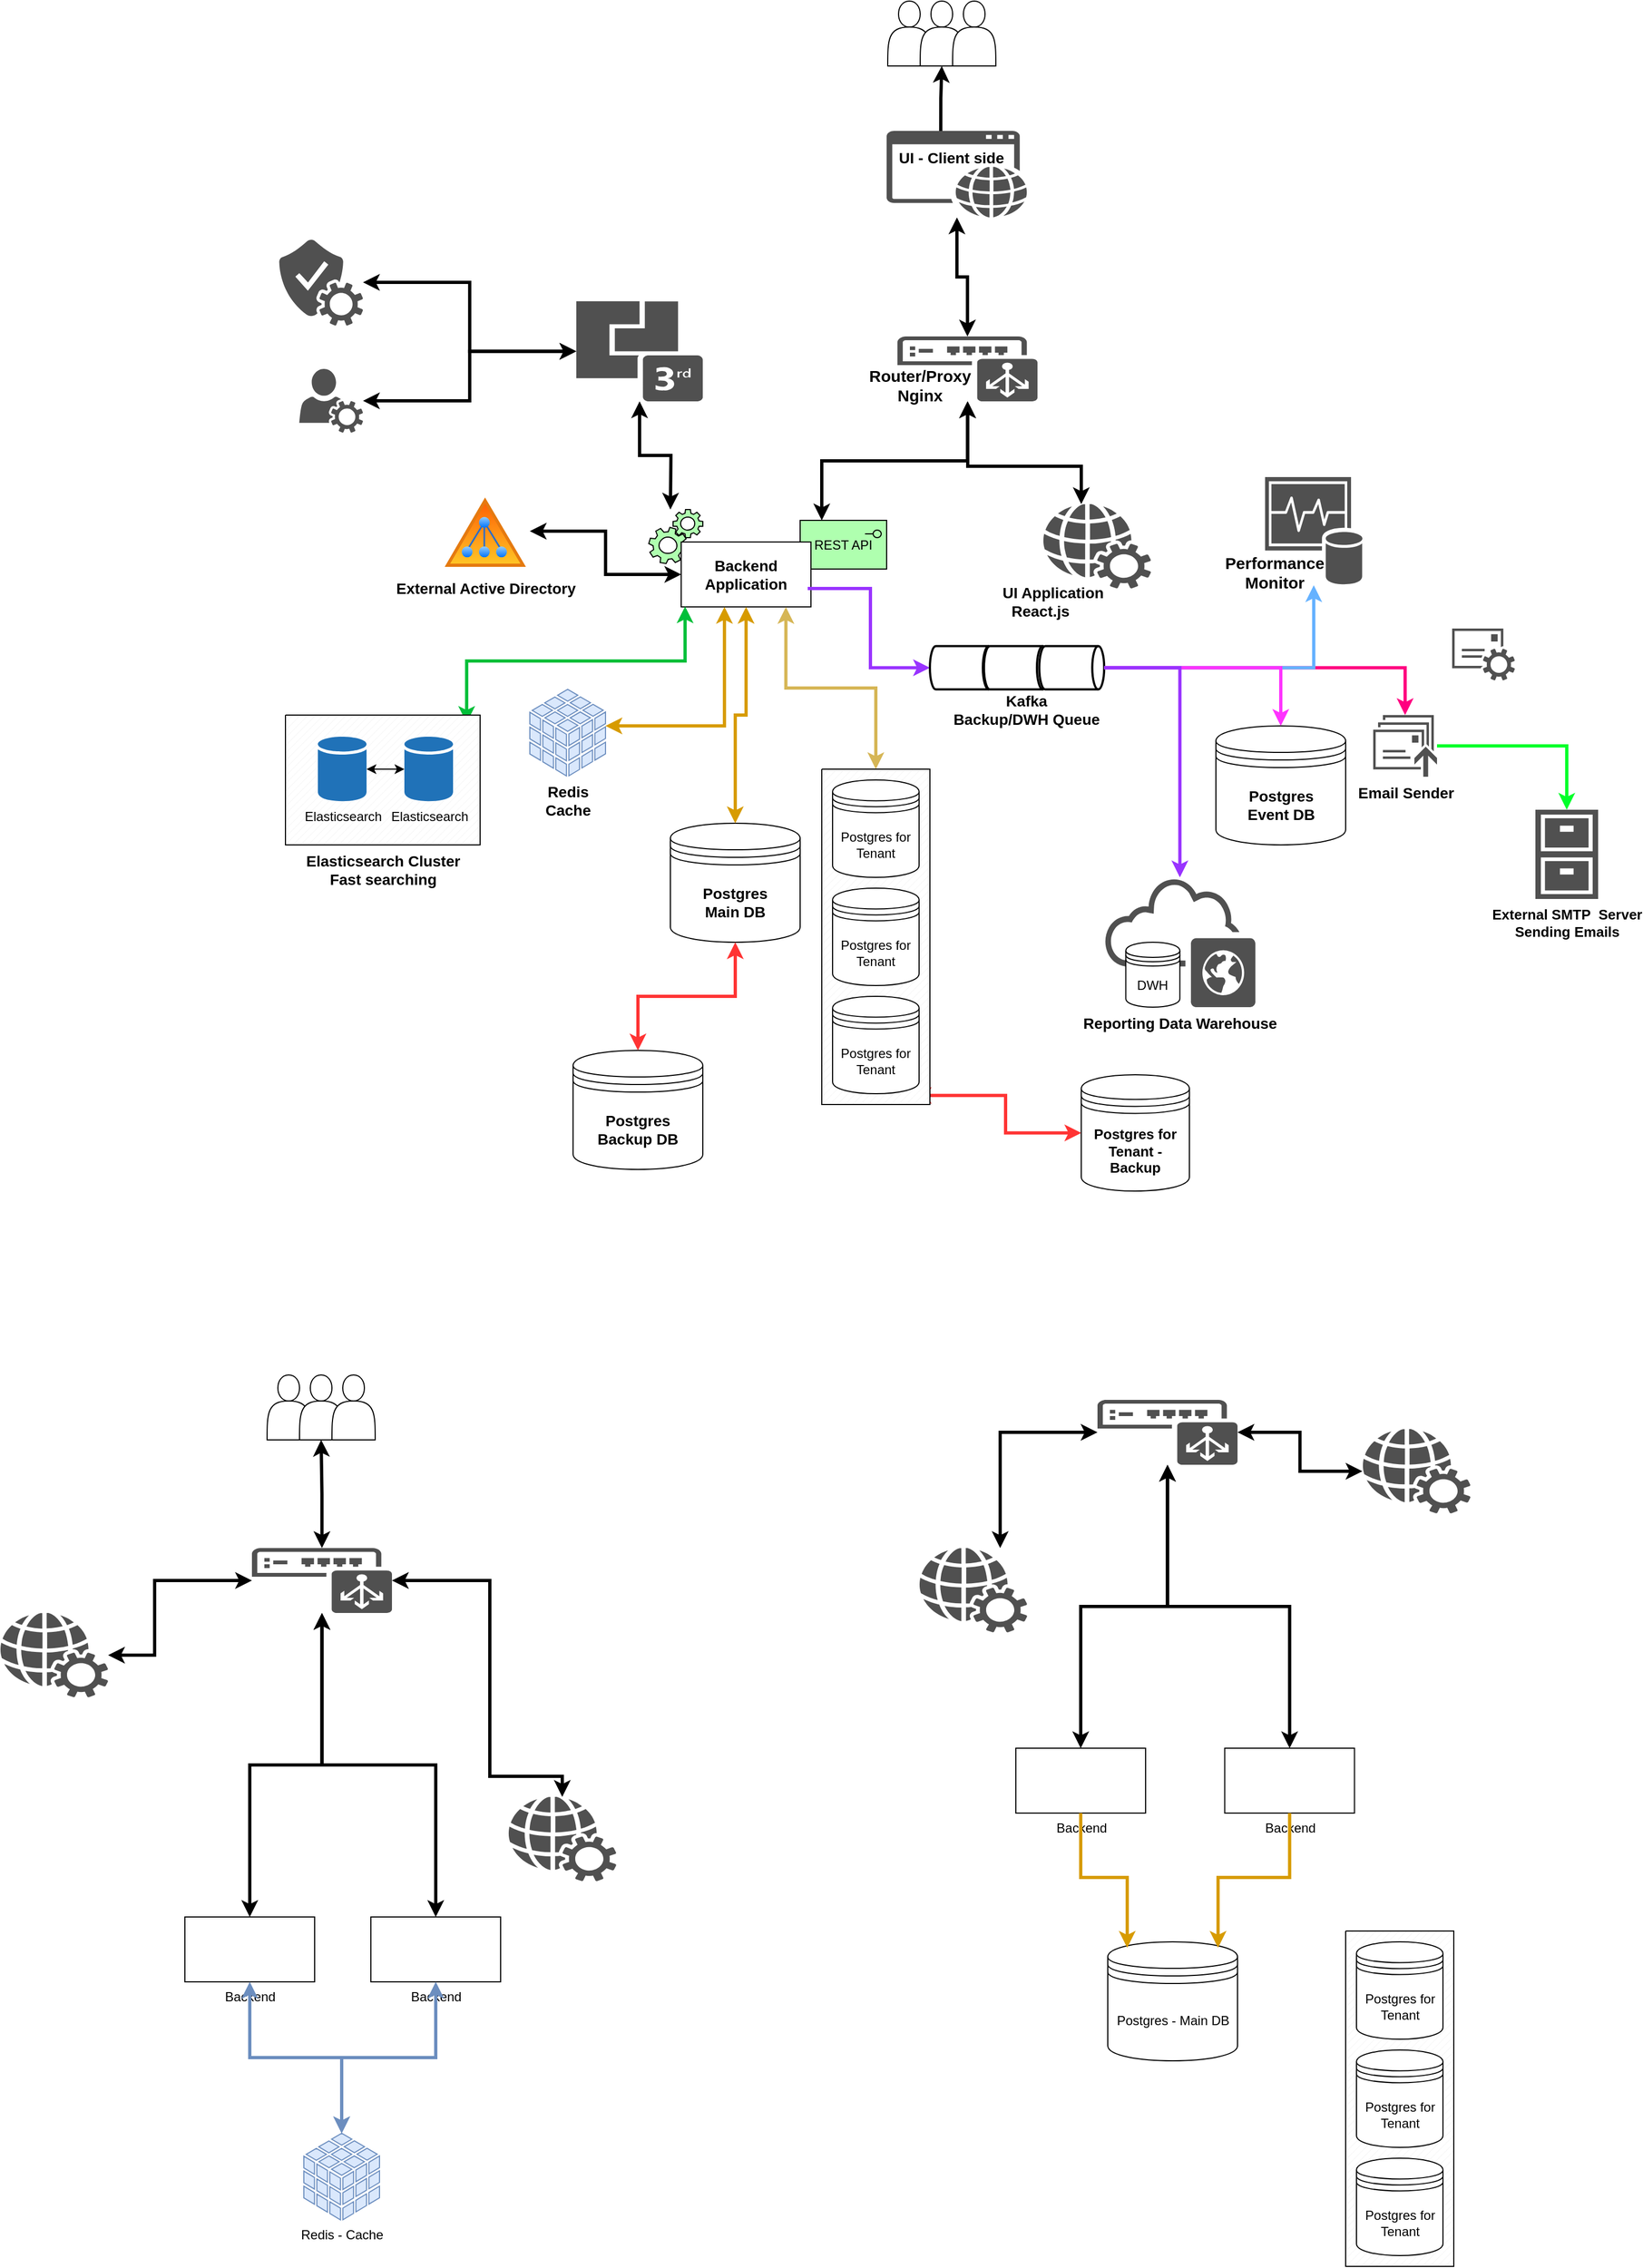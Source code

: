<mxfile version="24.5.3" type="device">
  <diagram name="Strona-1" id="3bvHdLnA-AolLM9jQLCD">
    <mxGraphModel dx="1544" dy="1018" grid="1" gridSize="10" guides="1" tooltips="1" connect="1" arrows="1" fold="1" page="1" pageScale="1" pageWidth="827" pageHeight="1169" math="0" shadow="0">
      <root>
        <mxCell id="0" />
        <mxCell id="1" parent="0" />
        <mxCell id="0Ng1BEffiapZAEesSl6k-65" value="" style="endArrow=classic;html=1;rounded=0;startArrow=none;startFill=0;strokeWidth=3;edgeStyle=orthogonalEdgeStyle;exitX=1;exitY=0.5;exitDx=0;exitDy=0;exitPerimeter=0;strokeColor=#FF0080;" parent="1" source="JyjT3GQ6Z6g87X9LUbJk-7" target="pkbb4rnKlZKhgBtDQ1Uk-12" edge="1">
          <mxGeometry width="50" height="50" relative="1" as="geometry">
            <mxPoint x="1091" y="686" as="sourcePoint" />
            <mxPoint x="1278" y="610" as="targetPoint" />
          </mxGeometry>
        </mxCell>
        <mxCell id="WBgBh2wqs5Z0k-Fb8YF9-1" value="&lt;font style=&quot;font-size: 14px;&quot;&gt;&lt;b&gt;Postgres&lt;/b&gt;&lt;/font&gt;&lt;div&gt;&lt;font style=&quot;font-size: 14px;&quot;&gt;&lt;b&gt;Main DB&lt;/b&gt;&lt;/font&gt;&lt;/div&gt;" style="shape=datastore;whiteSpace=wrap;html=1;" parent="1" vertex="1">
          <mxGeometry x="680" y="820" width="120" height="110" as="geometry" />
        </mxCell>
        <mxCell id="WBgBh2wqs5Z0k-Fb8YF9-14" value="&lt;font style=&quot;font-size: 14px;&quot;&gt;&lt;b&gt;Postgres&lt;/b&gt;&lt;/font&gt;&lt;div style=&quot;font-size: 14px;&quot;&gt;&lt;font style=&quot;font-size: 14px;&quot;&gt;&lt;b&gt;Backup DB&lt;/b&gt;&lt;/font&gt;&lt;/div&gt;" style="shape=datastore;whiteSpace=wrap;html=1;" parent="1" vertex="1">
          <mxGeometry x="590" y="1030" width="120" height="110" as="geometry" />
        </mxCell>
        <mxCell id="WBgBh2wqs5Z0k-Fb8YF9-17" value="" style="group" parent="1" vertex="1" connectable="0">
          <mxGeometry x="660" y="530" width="220" height="90" as="geometry" />
        </mxCell>
        <mxCell id="WBgBh2wqs5Z0k-Fb8YF9-9" value="REST API" style="html=1;outlineConnect=0;whiteSpace=wrap;fillColor=#AFFFAF;shape=mxgraph.archimate3.application;appType=interface;archiType=square;" parent="WBgBh2wqs5Z0k-Fb8YF9-17" vertex="1">
          <mxGeometry x="140" y="10" width="80" height="45" as="geometry" />
        </mxCell>
        <mxCell id="WBgBh2wqs5Z0k-Fb8YF9-12" value="" style="html=1;outlineConnect=0;whiteSpace=wrap;fillColor=#AFFFAF;shape=mxgraph.archimate3.equipment;" parent="WBgBh2wqs5Z0k-Fb8YF9-17" vertex="1">
          <mxGeometry width="50" height="50" as="geometry" />
        </mxCell>
        <mxCell id="0Ng1BEffiapZAEesSl6k-61" value="" style="group" parent="WBgBh2wqs5Z0k-Fb8YF9-17" vertex="1" connectable="0">
          <mxGeometry x="30" y="30" width="120" height="60" as="geometry" />
        </mxCell>
        <mxCell id="WBgBh2wqs5Z0k-Fb8YF9-7" value="&lt;div&gt;&lt;br&gt;&lt;/div&gt;" style="verticalLabelPosition=bottom;verticalAlign=top;html=1;shape=mxgraph.basic.rect;fillColor2=none;strokeWidth=1;size=20;indent=5;" parent="0Ng1BEffiapZAEesSl6k-61" vertex="1">
          <mxGeometry width="120" height="60" as="geometry" />
        </mxCell>
        <mxCell id="0Ng1BEffiapZAEesSl6k-60" value="&lt;font size=&quot;1&quot; style=&quot;&quot;&gt;&lt;b style=&quot;font-size: 14px;&quot;&gt;Backend Application&lt;/b&gt;&lt;/font&gt;" style="text;html=1;align=center;verticalAlign=middle;whiteSpace=wrap;rounded=0;" parent="0Ng1BEffiapZAEesSl6k-61" vertex="1">
          <mxGeometry x="30" y="15" width="60" height="30" as="geometry" />
        </mxCell>
        <mxCell id="WBgBh2wqs5Z0k-Fb8YF9-19" value="" style="sketch=0;shadow=0;dashed=0;html=1;strokeColor=none;fillColor=#505050;labelPosition=center;verticalLabelPosition=bottom;verticalAlign=top;outlineConnect=0;align=center;shape=mxgraph.office.databases.monitoring_store;" parent="1" vertex="1">
          <mxGeometry x="1230" y="500" width="90" height="100" as="geometry" />
        </mxCell>
        <mxCell id="WBgBh2wqs5Z0k-Fb8YF9-28" value="" style="endArrow=classic;html=1;rounded=0;startArrow=classic;startFill=1;exitX=0.5;exitY=0;exitDx=0;exitDy=0;strokeWidth=3;edgeStyle=orthogonalEdgeStyle;strokeColor=#FF3333;" parent="1" source="WBgBh2wqs5Z0k-Fb8YF9-14" target="WBgBh2wqs5Z0k-Fb8YF9-1" edge="1">
          <mxGeometry width="50" height="50" relative="1" as="geometry">
            <mxPoint x="781" y="952.5" as="sourcePoint" />
            <mxPoint x="831" y="902.5" as="targetPoint" />
          </mxGeometry>
        </mxCell>
        <mxCell id="WBgBh2wqs5Z0k-Fb8YF9-29" value="" style="endArrow=classic;html=1;rounded=0;startArrow=classic;startFill=1;exitX=0.807;exitY=1.003;exitDx=0;exitDy=0;strokeWidth=3;exitPerimeter=0;edgeStyle=orthogonalEdgeStyle;fillColor=#fff2cc;strokeColor=#d6b656;" parent="1" source="WBgBh2wqs5Z0k-Fb8YF9-7" target="WBgBh2wqs5Z0k-Fb8YF9-63" edge="1">
          <mxGeometry width="50" height="50" relative="1" as="geometry">
            <mxPoint x="615" y="898" as="sourcePoint" />
            <mxPoint x="805" y="710" as="targetPoint" />
          </mxGeometry>
        </mxCell>
        <mxCell id="WBgBh2wqs5Z0k-Fb8YF9-45" value="" style="endArrow=classic;html=1;rounded=0;startArrow=classic;startFill=1;exitX=0.25;exitY=0;exitDx=0;exitDy=0;strokeWidth=3;exitPerimeter=0;edgeStyle=orthogonalEdgeStyle;" parent="1" source="WBgBh2wqs5Z0k-Fb8YF9-9" target="bXBCXti2LIqRMsf6TEXA-1" edge="1">
          <mxGeometry width="50" height="50" relative="1" as="geometry">
            <mxPoint x="468" y="520" as="sourcePoint" />
            <mxPoint x="511" y="440" as="targetPoint" />
          </mxGeometry>
        </mxCell>
        <mxCell id="WBgBh2wqs5Z0k-Fb8YF9-55" value="&lt;font style=&quot;font-size: 14px;&quot;&gt;&lt;b&gt;External Active Directory&lt;/b&gt;&lt;/font&gt;" style="image;aspect=fixed;perimeter=ellipsePerimeter;html=1;align=center;shadow=0;dashed=0;spacingTop=3;image=img/lib/active_directory/active_directory.svg;" parent="1" vertex="1">
          <mxGeometry x="467.65" y="515" width="82.35" height="70" as="geometry" />
        </mxCell>
        <mxCell id="pkbb4rnKlZKhgBtDQ1Uk-10" value="" style="endArrow=classic;html=1;rounded=0;startArrow=classic;startFill=1;strokeWidth=3;fillColor=#dae8fc;strokeColor=#00BF39;exitX=0.03;exitY=0.993;exitDx=0;exitDy=0;exitPerimeter=0;entryX=0.931;entryY=0.06;entryDx=0;entryDy=0;entryPerimeter=0;edgeStyle=orthogonalEdgeStyle;" parent="1" source="WBgBh2wqs5Z0k-Fb8YF9-7" target="pkbb4rnKlZKhgBtDQ1Uk-6" edge="1">
          <mxGeometry width="50" height="50" relative="1" as="geometry">
            <mxPoint x="346" y="625" as="sourcePoint" />
            <mxPoint x="318" y="670" as="targetPoint" />
          </mxGeometry>
        </mxCell>
        <mxCell id="pkbb4rnKlZKhgBtDQ1Uk-11" value="&lt;font style=&quot;font-size: 13px;&quot;&gt;&lt;b&gt;External SMTP&amp;nbsp; Server&lt;/b&gt;&lt;/font&gt;&lt;div style=&quot;font-size: 13px;&quot;&gt;&lt;font style=&quot;font-size: 13px;&quot;&gt;&lt;b&gt;Sending Emails&lt;/b&gt;&lt;/font&gt;&lt;/div&gt;" style="sketch=0;pointerEvents=1;shadow=0;dashed=0;html=1;strokeColor=none;fillColor=#505050;labelPosition=center;verticalLabelPosition=bottom;verticalAlign=top;outlineConnect=0;align=center;shape=mxgraph.office.concepts.archive;" parent="1" vertex="1">
          <mxGeometry x="1480" y="807.5" width="58" height="82.5" as="geometry" />
        </mxCell>
        <mxCell id="pkbb4rnKlZKhgBtDQ1Uk-12" value="&lt;b&gt;&lt;font style=&quot;font-size: 14px;&quot;&gt;Email Sender&lt;/font&gt;&lt;/b&gt;" style="sketch=0;pointerEvents=1;shadow=0;dashed=0;html=1;strokeColor=none;fillColor=#505050;labelPosition=center;verticalLabelPosition=bottom;verticalAlign=top;outlineConnect=0;align=center;shape=mxgraph.office.communications.messages_queued;" parent="1" vertex="1">
          <mxGeometry x="1330" y="720" width="59" height="57" as="geometry" />
        </mxCell>
        <mxCell id="pkbb4rnKlZKhgBtDQ1Uk-14" value="" style="endArrow=classic;html=1;rounded=0;startArrow=none;startFill=0;strokeWidth=3;strokeColor=#00FF2A;edgeStyle=orthogonalEdgeStyle;" parent="1" source="pkbb4rnKlZKhgBtDQ1Uk-12" target="pkbb4rnKlZKhgBtDQ1Uk-11" edge="1">
          <mxGeometry width="50" height="50" relative="1" as="geometry">
            <mxPoint x="401.32" y="625.75" as="sourcePoint" />
            <mxPoint x="458.32" y="853.75" as="targetPoint" />
          </mxGeometry>
        </mxCell>
        <mxCell id="JyjT3GQ6Z6g87X9LUbJk-1" value="" style="endArrow=classic;html=1;rounded=0;startArrow=classic;startFill=1;exitX=0.86;exitY=0.973;exitDx=0;exitDy=0;strokeWidth=3;exitPerimeter=0;edgeStyle=orthogonalEdgeStyle;strokeColor=#FF3333;" parent="1" source="WBgBh2wqs5Z0k-Fb8YF9-63" target="JyjT3GQ6Z6g87X9LUbJk-2" edge="1">
          <mxGeometry width="50" height="50" relative="1" as="geometry">
            <mxPoint x="915.0" y="620.0" as="sourcePoint" />
            <mxPoint x="925" y="540" as="targetPoint" />
          </mxGeometry>
        </mxCell>
        <mxCell id="JyjT3GQ6Z6g87X9LUbJk-2" value="&lt;b&gt;&lt;font style=&quot;font-size: 13px;&quot;&gt;Postgres for Tenant - Backup&lt;/font&gt;&lt;/b&gt;" style="shape=datastore;whiteSpace=wrap;html=1;" parent="1" vertex="1">
          <mxGeometry x="1060" y="1052.5" width="100" height="107.5" as="geometry" />
        </mxCell>
        <mxCell id="JyjT3GQ6Z6g87X9LUbJk-11" value="" style="endArrow=classic;html=1;rounded=0;startArrow=classic;startFill=1;strokeWidth=3;strokeColor=#d79b00;fillColor=#ffe6cc;edgeStyle=orthogonalEdgeStyle;" parent="1" source="WBgBh2wqs5Z0k-Fb8YF9-7" target="WBgBh2wqs5Z0k-Fb8YF9-1" edge="1">
          <mxGeometry width="50" height="50" relative="1" as="geometry">
            <mxPoint x="317" y="605" as="sourcePoint" />
            <mxPoint x="427" y="825" as="targetPoint" />
          </mxGeometry>
        </mxCell>
        <mxCell id="bXBCXti2LIqRMsf6TEXA-1" value="" style="sketch=0;pointerEvents=1;shadow=0;dashed=0;html=1;strokeColor=none;fillColor=#505050;labelPosition=center;verticalLabelPosition=bottom;verticalAlign=top;outlineConnect=0;align=center;shape=mxgraph.office.devices.load_balancer;" parent="1" vertex="1">
          <mxGeometry x="890" y="370" width="129.5" height="60" as="geometry" />
        </mxCell>
        <mxCell id="bXBCXti2LIqRMsf6TEXA-2" value="" style="group" parent="1" vertex="1" connectable="0">
          <mxGeometry x="881" y="60" width="100" height="60" as="geometry" />
        </mxCell>
        <mxCell id="bXBCXti2LIqRMsf6TEXA-3" value="" style="shape=actor;whiteSpace=wrap;html=1;" parent="bXBCXti2LIqRMsf6TEXA-2" vertex="1">
          <mxGeometry width="40" height="60" as="geometry" />
        </mxCell>
        <mxCell id="bXBCXti2LIqRMsf6TEXA-4" value="" style="shape=actor;whiteSpace=wrap;html=1;" parent="bXBCXti2LIqRMsf6TEXA-2" vertex="1">
          <mxGeometry x="30" width="40" height="60" as="geometry" />
        </mxCell>
        <mxCell id="bXBCXti2LIqRMsf6TEXA-5" value="" style="shape=actor;whiteSpace=wrap;html=1;" parent="bXBCXti2LIqRMsf6TEXA-2" vertex="1">
          <mxGeometry x="60" width="40" height="60" as="geometry" />
        </mxCell>
        <mxCell id="bXBCXti2LIqRMsf6TEXA-8" value="" style="endArrow=classic;html=1;rounded=0;startArrow=classic;startFill=1;strokeWidth=3;edgeStyle=orthogonalEdgeStyle;" parent="1" source="bXBCXti2LIqRMsf6TEXA-1" target="0Ng1BEffiapZAEesSl6k-25" edge="1">
          <mxGeometry width="50" height="50" relative="1" as="geometry">
            <mxPoint x="810" y="170" as="sourcePoint" />
            <mxPoint x="810" y="90" as="targetPoint" />
          </mxGeometry>
        </mxCell>
        <mxCell id="bXBCXti2LIqRMsf6TEXA-10" value="" style="endArrow=classic;html=1;rounded=0;startArrow=classic;startFill=1;strokeWidth=3;edgeStyle=orthogonalEdgeStyle;" parent="1" target="bXBCXti2LIqRMsf6TEXA-1" edge="1">
          <mxGeometry width="50" height="50" relative="1" as="geometry">
            <mxPoint x="1060" y="525" as="sourcePoint" />
            <mxPoint x="623" y="260" as="targetPoint" />
            <Array as="points">
              <mxPoint x="1060" y="490" />
              <mxPoint x="955" y="490" />
            </Array>
          </mxGeometry>
        </mxCell>
        <mxCell id="0Ng1BEffiapZAEesSl6k-2" value="" style="endArrow=classic;html=1;rounded=0;startArrow=classic;startFill=1;strokeWidth=3;edgeStyle=orthogonalEdgeStyle;" parent="1" source="WBgBh2wqs5Z0k-Fb8YF9-7" target="WBgBh2wqs5Z0k-Fb8YF9-55" edge="1">
          <mxGeometry width="50" height="50" relative="1" as="geometry">
            <mxPoint x="197" y="605" as="sourcePoint" />
            <mxPoint x="915" y="753" as="targetPoint" />
          </mxGeometry>
        </mxCell>
        <mxCell id="0Ng1BEffiapZAEesSl6k-3" value="" style="endArrow=classic;html=1;rounded=0;startArrow=none;startFill=0;strokeWidth=3;edgeStyle=orthogonalEdgeStyle;entryX=0;entryY=0.5;entryDx=0;entryDy=0;entryPerimeter=0;exitX=0.975;exitY=0.717;exitDx=0;exitDy=0;exitPerimeter=0;strokeColor=#9933FF;" parent="1" source="WBgBh2wqs5Z0k-Fb8YF9-7" target="JyjT3GQ6Z6g87X9LUbJk-5" edge="1">
          <mxGeometry width="50" height="50" relative="1" as="geometry">
            <mxPoint x="825" y="600" as="sourcePoint" />
            <mxPoint x="1090" y="535" as="targetPoint" />
          </mxGeometry>
        </mxCell>
        <mxCell id="0Ng1BEffiapZAEesSl6k-5" value="Backend" style="verticalLabelPosition=bottom;verticalAlign=top;html=1;shape=mxgraph.basic.rect;fillColor2=none;strokeWidth=1;size=20;indent=5;" parent="1" vertex="1">
          <mxGeometry x="231" y="1831" width="120" height="60" as="geometry" />
        </mxCell>
        <mxCell id="0Ng1BEffiapZAEesSl6k-6" value="Redis - Cache" style="sketch=0;shadow=0;dashed=0;html=1;strokeColor=#6c8ebf;fillColor=#dae8fc;labelPosition=center;verticalLabelPosition=bottom;verticalAlign=top;outlineConnect=0;align=center;shape=mxgraph.office.databases.database_cube;" parent="1" vertex="1">
          <mxGeometry x="341" y="2031" width="70" height="80" as="geometry" />
        </mxCell>
        <mxCell id="0Ng1BEffiapZAEesSl6k-7" value="" style="endArrow=classic;html=1;rounded=0;startArrow=classic;startFill=1;strokeWidth=3;fillColor=#dae8fc;strokeColor=#6c8ebf;edgeStyle=orthogonalEdgeStyle;" parent="1" source="0Ng1BEffiapZAEesSl6k-6" target="0Ng1BEffiapZAEesSl6k-5" edge="1">
          <mxGeometry width="50" height="50" relative="1" as="geometry">
            <mxPoint x="495" y="1846" as="sourcePoint" />
            <mxPoint x="490" y="1711" as="targetPoint" />
          </mxGeometry>
        </mxCell>
        <mxCell id="0Ng1BEffiapZAEesSl6k-8" value="Backend" style="verticalLabelPosition=bottom;verticalAlign=top;html=1;shape=mxgraph.basic.rect;fillColor2=none;strokeWidth=1;size=20;indent=5;strokeColor=default;align=center;fontFamily=Helvetica;fontSize=12;fontColor=default;fillColor=default;" parent="1" vertex="1">
          <mxGeometry x="403" y="1831" width="120" height="60" as="geometry" />
        </mxCell>
        <mxCell id="0Ng1BEffiapZAEesSl6k-9" value="" style="endArrow=classic;html=1;rounded=0;startArrow=classic;startFill=1;strokeWidth=3;fillColor=#dae8fc;strokeColor=#6c8ebf;edgeStyle=orthogonalEdgeStyle;" parent="1" source="0Ng1BEffiapZAEesSl6k-6" target="0Ng1BEffiapZAEesSl6k-8" edge="1">
          <mxGeometry width="50" height="50" relative="1" as="geometry">
            <mxPoint x="266" y="2031" as="sourcePoint" />
            <mxPoint x="301" y="1901" as="targetPoint" />
          </mxGeometry>
        </mxCell>
        <mxCell id="0Ng1BEffiapZAEesSl6k-12" value="Backend" style="verticalLabelPosition=bottom;verticalAlign=top;html=1;shape=mxgraph.basic.rect;fillColor2=none;strokeWidth=1;size=20;indent=5;" parent="1" vertex="1">
          <mxGeometry x="999.5" y="1675" width="120" height="60" as="geometry" />
        </mxCell>
        <mxCell id="0Ng1BEffiapZAEesSl6k-13" value="Backend" style="verticalLabelPosition=bottom;verticalAlign=top;html=1;shape=mxgraph.basic.rect;fillColor2=none;strokeWidth=1;size=20;indent=5;" parent="1" vertex="1">
          <mxGeometry x="1192.68" y="1675" width="120" height="60" as="geometry" />
        </mxCell>
        <mxCell id="0Ng1BEffiapZAEesSl6k-14" value="Postgres - Main DB" style="shape=datastore;whiteSpace=wrap;html=1;" parent="1" vertex="1">
          <mxGeometry x="1084.5" y="1854" width="120" height="110" as="geometry" />
        </mxCell>
        <mxCell id="0Ng1BEffiapZAEesSl6k-15" value="" style="endArrow=classic;html=1;rounded=0;startArrow=none;startFill=0;strokeWidth=3;strokeColor=#d79b00;fillColor=#ffe6cc;edgeStyle=orthogonalEdgeStyle;entryX=0.15;entryY=0.05;entryDx=0;entryDy=0;entryPerimeter=0;" parent="1" source="0Ng1BEffiapZAEesSl6k-12" target="0Ng1BEffiapZAEesSl6k-14" edge="1">
          <mxGeometry width="50" height="50" relative="1" as="geometry">
            <mxPoint x="1404.5" y="1640" as="sourcePoint" />
            <mxPoint x="1559.5" y="1955" as="targetPoint" />
          </mxGeometry>
        </mxCell>
        <mxCell id="0Ng1BEffiapZAEesSl6k-16" value="" style="endArrow=classic;html=1;rounded=0;startArrow=none;startFill=0;strokeWidth=3;strokeColor=#d79b00;fillColor=#ffe6cc;edgeStyle=orthogonalEdgeStyle;entryX=0.85;entryY=0.05;entryDx=0;entryDy=0;entryPerimeter=0;" parent="1" source="0Ng1BEffiapZAEesSl6k-13" target="0Ng1BEffiapZAEesSl6k-14" edge="1">
          <mxGeometry width="50" height="50" relative="1" as="geometry">
            <mxPoint x="1256" y="1794" as="sourcePoint" />
            <mxPoint x="1299" y="1919" as="targetPoint" />
          </mxGeometry>
        </mxCell>
        <mxCell id="0Ng1BEffiapZAEesSl6k-28" value="" style="sketch=0;pointerEvents=1;shadow=0;dashed=0;html=1;strokeColor=none;fillColor=#505050;labelPosition=center;verticalLabelPosition=bottom;verticalAlign=top;outlineConnect=0;align=center;shape=mxgraph.office.devices.load_balancer;" parent="1" vertex="1">
          <mxGeometry x="293" y="1490" width="129.5" height="60" as="geometry" />
        </mxCell>
        <mxCell id="0Ng1BEffiapZAEesSl6k-29" value="" style="endArrow=classic;html=1;rounded=0;startArrow=classic;startFill=1;strokeWidth=3;edgeStyle=orthogonalEdgeStyle;" parent="1" source="-WkJJnw7zpJsn3KH2CYQ-7" target="0Ng1BEffiapZAEesSl6k-28" edge="1">
          <mxGeometry width="50" height="50" relative="1" as="geometry">
            <mxPoint x="513" y="1650" as="sourcePoint" />
            <mxPoint x="497" y="1490" as="targetPoint" />
            <Array as="points">
              <mxPoint x="513" y="1701" />
              <mxPoint x="513" y="1520" />
            </Array>
          </mxGeometry>
        </mxCell>
        <mxCell id="0Ng1BEffiapZAEesSl6k-30" value="" style="endArrow=classic;html=1;rounded=0;startArrow=classic;startFill=1;strokeWidth=3;edgeStyle=orthogonalEdgeStyle;" parent="1" source="-WkJJnw7zpJsn3KH2CYQ-8" target="0Ng1BEffiapZAEesSl6k-28" edge="1">
          <mxGeometry width="50" height="50" relative="1" as="geometry">
            <mxPoint x="501" y="1700" as="sourcePoint" />
            <mxPoint x="368" y="1550" as="targetPoint" />
            <Array as="points">
              <mxPoint x="203" y="1589" />
              <mxPoint x="203" y="1520" />
            </Array>
          </mxGeometry>
        </mxCell>
        <mxCell id="0Ng1BEffiapZAEesSl6k-31" value="" style="endArrow=classic;html=1;rounded=0;startArrow=classic;startFill=1;strokeWidth=3;edgeStyle=orthogonalEdgeStyle;" parent="1" source="0Ng1BEffiapZAEesSl6k-5" target="0Ng1BEffiapZAEesSl6k-28" edge="1">
          <mxGeometry width="50" height="50" relative="1" as="geometry">
            <mxPoint x="213" y="1670" as="sourcePoint" />
            <mxPoint x="303" y="1530" as="targetPoint" />
            <Array as="points" />
          </mxGeometry>
        </mxCell>
        <mxCell id="0Ng1BEffiapZAEesSl6k-32" value="" style="endArrow=classic;html=1;rounded=0;startArrow=classic;startFill=1;strokeWidth=3;edgeStyle=orthogonalEdgeStyle;" parent="1" source="0Ng1BEffiapZAEesSl6k-8" target="0Ng1BEffiapZAEesSl6k-28" edge="1">
          <mxGeometry width="50" height="50" relative="1" as="geometry">
            <mxPoint x="303" y="1841" as="sourcePoint" />
            <mxPoint x="303" y="1560" as="targetPoint" />
            <Array as="points" />
          </mxGeometry>
        </mxCell>
        <mxCell id="0Ng1BEffiapZAEesSl6k-33" value="" style="group" parent="1" vertex="1" connectable="0">
          <mxGeometry x="307" y="1330" width="100" height="60" as="geometry" />
        </mxCell>
        <mxCell id="0Ng1BEffiapZAEesSl6k-34" value="" style="shape=actor;whiteSpace=wrap;html=1;" parent="0Ng1BEffiapZAEesSl6k-33" vertex="1">
          <mxGeometry width="40" height="60" as="geometry" />
        </mxCell>
        <mxCell id="0Ng1BEffiapZAEesSl6k-35" value="" style="shape=actor;whiteSpace=wrap;html=1;" parent="0Ng1BEffiapZAEesSl6k-33" vertex="1">
          <mxGeometry x="30" width="40" height="60" as="geometry" />
        </mxCell>
        <mxCell id="0Ng1BEffiapZAEesSl6k-36" value="" style="shape=actor;whiteSpace=wrap;html=1;" parent="0Ng1BEffiapZAEesSl6k-33" vertex="1">
          <mxGeometry x="60" width="40" height="60" as="geometry" />
        </mxCell>
        <mxCell id="0Ng1BEffiapZAEesSl6k-39" value="" style="sketch=0;pointerEvents=1;shadow=0;dashed=0;html=1;strokeColor=none;fillColor=#505050;labelPosition=center;verticalLabelPosition=bottom;verticalAlign=top;outlineConnect=0;align=center;shape=mxgraph.office.devices.load_balancer;" parent="1" vertex="1">
          <mxGeometry x="1075" y="1353" width="129.5" height="60" as="geometry" />
        </mxCell>
        <mxCell id="0Ng1BEffiapZAEesSl6k-40" value="" style="endArrow=classic;html=1;rounded=0;startArrow=classic;startFill=1;strokeWidth=3;edgeStyle=orthogonalEdgeStyle;" parent="1" source="-WkJJnw7zpJsn3KH2CYQ-5" target="0Ng1BEffiapZAEesSl6k-39" edge="1">
          <mxGeometry width="50" height="50" relative="1" as="geometry">
            <mxPoint x="1397" y="1463" as="sourcePoint" />
            <mxPoint x="1279" y="1353" as="targetPoint" />
            <Array as="points" />
          </mxGeometry>
        </mxCell>
        <mxCell id="0Ng1BEffiapZAEesSl6k-41" value="" style="endArrow=classic;html=1;rounded=0;startArrow=classic;startFill=1;strokeWidth=3;edgeStyle=orthogonalEdgeStyle;" parent="1" source="-WkJJnw7zpJsn3KH2CYQ-6" target="0Ng1BEffiapZAEesSl6k-39" edge="1">
          <mxGeometry width="50" height="50" relative="1" as="geometry">
            <mxPoint x="1283" y="1563" as="sourcePoint" />
            <mxPoint x="1150" y="1413" as="targetPoint" />
            <Array as="points">
              <mxPoint x="985" y="1439" />
              <mxPoint x="985" y="1383" />
            </Array>
          </mxGeometry>
        </mxCell>
        <mxCell id="0Ng1BEffiapZAEesSl6k-42" value="" style="endArrow=classic;html=1;rounded=0;startArrow=classic;startFill=1;strokeWidth=3;edgeStyle=orthogonalEdgeStyle;" parent="1" source="0Ng1BEffiapZAEesSl6k-13" target="0Ng1BEffiapZAEesSl6k-39" edge="1">
          <mxGeometry width="50" height="50" relative="1" as="geometry">
            <mxPoint x="534.5" y="1685" as="sourcePoint" />
            <mxPoint x="429.5" y="1404" as="targetPoint" />
            <Array as="points" />
          </mxGeometry>
        </mxCell>
        <mxCell id="0Ng1BEffiapZAEesSl6k-43" value="" style="endArrow=classic;html=1;rounded=0;startArrow=classic;startFill=1;strokeWidth=3;edgeStyle=orthogonalEdgeStyle;" parent="1" source="0Ng1BEffiapZAEesSl6k-12" target="0Ng1BEffiapZAEesSl6k-39" edge="1">
          <mxGeometry width="50" height="50" relative="1" as="geometry">
            <mxPoint x="362.5" y="1685" as="sourcePoint" />
            <mxPoint x="429.5" y="1404" as="targetPoint" />
            <Array as="points" />
          </mxGeometry>
        </mxCell>
        <mxCell id="0Ng1BEffiapZAEesSl6k-45" value="&lt;b&gt;&lt;font style=&quot;font-size: 14px;&quot;&gt;Postgres&lt;/font&gt;&lt;/b&gt;&lt;div&gt;&lt;b&gt;&lt;font style=&quot;font-size: 14px;&quot;&gt;Event DB&lt;/font&gt;&lt;/b&gt;&lt;/div&gt;" style="shape=datastore;whiteSpace=wrap;html=1;" parent="1" vertex="1">
          <mxGeometry x="1184.5" y="730" width="120" height="110" as="geometry" />
        </mxCell>
        <mxCell id="0Ng1BEffiapZAEesSl6k-47" value="" style="group" parent="1" vertex="1" connectable="0">
          <mxGeometry x="920" y="656.25" width="161.18" height="40" as="geometry" />
        </mxCell>
        <mxCell id="JyjT3GQ6Z6g87X9LUbJk-5" value="" style="strokeWidth=2;html=1;shape=mxgraph.flowchart.direct_data;whiteSpace=wrap;" parent="0Ng1BEffiapZAEesSl6k-47" vertex="1">
          <mxGeometry width="60" height="40" as="geometry" />
        </mxCell>
        <mxCell id="JyjT3GQ6Z6g87X9LUbJk-6" value="" style="strokeWidth=2;html=1;shape=mxgraph.flowchart.direct_data;whiteSpace=wrap;" parent="0Ng1BEffiapZAEesSl6k-47" vertex="1">
          <mxGeometry x="50" width="60" height="40" as="geometry" />
        </mxCell>
        <mxCell id="JyjT3GQ6Z6g87X9LUbJk-7" value="" style="strokeWidth=2;html=1;shape=mxgraph.flowchart.direct_data;whiteSpace=wrap;" parent="0Ng1BEffiapZAEesSl6k-47" vertex="1">
          <mxGeometry x="101.18" width="60" height="40" as="geometry" />
        </mxCell>
        <mxCell id="0Ng1BEffiapZAEesSl6k-48" value="" style="group" parent="1" vertex="1" connectable="0">
          <mxGeometry x="820" y="770" width="100" height="310" as="geometry" />
        </mxCell>
        <mxCell id="WBgBh2wqs5Z0k-Fb8YF9-63" value="" style="verticalLabelPosition=bottom;verticalAlign=top;html=1;shape=mxgraph.basic.patternFillRect;fillStyle=diag;step=5;fillStrokeWidth=0.2;fillStrokeColor=#dddddd;" parent="0Ng1BEffiapZAEesSl6k-48" vertex="1">
          <mxGeometry width="100" height="310" as="geometry" />
        </mxCell>
        <mxCell id="WBgBh2wqs5Z0k-Fb8YF9-2" value="Postgres for Tenant" style="shape=datastore;whiteSpace=wrap;html=1;" parent="0Ng1BEffiapZAEesSl6k-48" vertex="1">
          <mxGeometry x="10" y="10" width="80" height="90" as="geometry" />
        </mxCell>
        <mxCell id="WBgBh2wqs5Z0k-Fb8YF9-58" value="Postgres for Tenant" style="shape=datastore;whiteSpace=wrap;html=1;" parent="0Ng1BEffiapZAEesSl6k-48" vertex="1">
          <mxGeometry x="10" y="110" width="80" height="90" as="geometry" />
        </mxCell>
        <mxCell id="WBgBh2wqs5Z0k-Fb8YF9-59" value="Postgres for Tenant" style="shape=datastore;whiteSpace=wrap;html=1;" parent="0Ng1BEffiapZAEesSl6k-48" vertex="1">
          <mxGeometry x="10" y="210" width="80" height="90" as="geometry" />
        </mxCell>
        <mxCell id="0Ng1BEffiapZAEesSl6k-49" value="" style="group" parent="1" vertex="1" connectable="0">
          <mxGeometry x="324" y="720" width="180" height="120" as="geometry" />
        </mxCell>
        <mxCell id="pkbb4rnKlZKhgBtDQ1Uk-6" value="&lt;font style=&quot;font-size: 14px;&quot;&gt;&lt;b&gt;Elasticsearch Cluster&lt;/b&gt;&lt;/font&gt;&lt;div style=&quot;font-size: 14px;&quot;&gt;&lt;font style=&quot;font-size: 14px;&quot;&gt;&lt;b&gt;Fast searching&lt;/b&gt;&lt;/font&gt;&lt;/div&gt;" style="verticalLabelPosition=bottom;verticalAlign=top;html=1;shape=mxgraph.basic.patternFillRect;fillStyle=diag;step=5;fillStrokeWidth=0.2;fillStrokeColor=#dddddd;" parent="0Ng1BEffiapZAEesSl6k-49" vertex="1">
          <mxGeometry width="180" height="120" as="geometry" />
        </mxCell>
        <mxCell id="pkbb4rnKlZKhgBtDQ1Uk-7" value="Elasticsearch" style="sketch=0;shadow=0;dashed=0;html=1;strokeColor=none;labelPosition=center;verticalLabelPosition=bottom;verticalAlign=top;outlineConnect=0;align=center;shape=mxgraph.office.databases.database;fillColor=#2072B8;" parent="0Ng1BEffiapZAEesSl6k-49" vertex="1">
          <mxGeometry x="30" y="20" width="45" height="60" as="geometry" />
        </mxCell>
        <mxCell id="znLI6l4gZkoXZoE0lMg0-1" value="" style="edgeStyle=orthogonalEdgeStyle;rounded=0;orthogonalLoop=1;jettySize=auto;html=1;startArrow=classic;startFill=1;" parent="0Ng1BEffiapZAEesSl6k-49" source="pkbb4rnKlZKhgBtDQ1Uk-8" target="pkbb4rnKlZKhgBtDQ1Uk-7" edge="1">
          <mxGeometry relative="1" as="geometry" />
        </mxCell>
        <mxCell id="pkbb4rnKlZKhgBtDQ1Uk-8" value="Elasticsearch" style="sketch=0;shadow=0;dashed=0;html=1;strokeColor=none;labelPosition=center;verticalLabelPosition=bottom;verticalAlign=top;outlineConnect=0;align=center;shape=mxgraph.office.databases.database;fillColor=#2072B8;" parent="0Ng1BEffiapZAEesSl6k-49" vertex="1">
          <mxGeometry x="110" y="20" width="45" height="60" as="geometry" />
        </mxCell>
        <mxCell id="0Ng1BEffiapZAEesSl6k-51" value="" style="group" parent="1" vertex="1" connectable="0">
          <mxGeometry x="1081.18" y="870" width="140" height="120" as="geometry" />
        </mxCell>
        <mxCell id="pkbb4rnKlZKhgBtDQ1Uk-2" value="&lt;b&gt;&lt;font style=&quot;font-size: 14px;&quot;&gt;Reporting Data Warehouse&lt;/font&gt;&lt;/b&gt;" style="sketch=0;pointerEvents=1;shadow=0;dashed=0;html=1;strokeColor=none;fillColor=#505050;labelPosition=center;verticalLabelPosition=bottom;outlineConnect=0;verticalAlign=top;align=center;shape=mxgraph.office.clouds.public_cloud;" parent="0Ng1BEffiapZAEesSl6k-51" vertex="1">
          <mxGeometry width="140" height="120" as="geometry" />
        </mxCell>
        <mxCell id="JyjT3GQ6Z6g87X9LUbJk-3" value="DWH" style="shape=datastore;whiteSpace=wrap;html=1;" parent="0Ng1BEffiapZAEesSl6k-51" vertex="1">
          <mxGeometry x="20" y="60" width="50" height="60" as="geometry" />
        </mxCell>
        <mxCell id="0Ng1BEffiapZAEesSl6k-52" value="" style="group" parent="1" vertex="1" connectable="0">
          <mxGeometry x="1304.5" y="1844" width="100" height="310" as="geometry" />
        </mxCell>
        <mxCell id="0Ng1BEffiapZAEesSl6k-19" value="" style="verticalLabelPosition=bottom;verticalAlign=top;html=1;shape=mxgraph.basic.patternFillRect;fillStyle=diag;step=5;fillStrokeWidth=0.2;fillStrokeColor=#dddddd;" parent="0Ng1BEffiapZAEesSl6k-52" vertex="1">
          <mxGeometry width="100" height="310" as="geometry" />
        </mxCell>
        <mxCell id="0Ng1BEffiapZAEesSl6k-20" value="Postgres for Tenant" style="shape=datastore;whiteSpace=wrap;html=1;" parent="0Ng1BEffiapZAEesSl6k-52" vertex="1">
          <mxGeometry x="10" y="10" width="80" height="90" as="geometry" />
        </mxCell>
        <mxCell id="0Ng1BEffiapZAEesSl6k-21" value="Postgres for Tenant" style="shape=datastore;whiteSpace=wrap;html=1;" parent="0Ng1BEffiapZAEesSl6k-52" vertex="1">
          <mxGeometry x="10" y="110" width="80" height="90" as="geometry" />
        </mxCell>
        <mxCell id="0Ng1BEffiapZAEesSl6k-22" value="Postgres for Tenant" style="shape=datastore;whiteSpace=wrap;html=1;" parent="0Ng1BEffiapZAEesSl6k-52" vertex="1">
          <mxGeometry x="10" y="210" width="80" height="90" as="geometry" />
        </mxCell>
        <mxCell id="0Ng1BEffiapZAEesSl6k-53" value="" style="endArrow=classic;html=1;rounded=0;startArrow=classic;startFill=1;entryX=0.5;entryY=1;entryDx=0;entryDy=0;strokeWidth=3;edgeStyle=orthogonalEdgeStyle;" parent="1" source="0Ng1BEffiapZAEesSl6k-28" target="0Ng1BEffiapZAEesSl6k-35" edge="1">
          <mxGeometry width="50" height="50" relative="1" as="geometry">
            <mxPoint x="231" y="1470" as="sourcePoint" />
            <mxPoint x="231" y="1390" as="targetPoint" />
          </mxGeometry>
        </mxCell>
        <mxCell id="0Ng1BEffiapZAEesSl6k-55" value="&lt;font style=&quot;font-size: 14px;&quot;&gt;&lt;b&gt;Redis&lt;/b&gt;&lt;/font&gt;&lt;div&gt;&lt;font style=&quot;font-size: 14px;&quot;&gt;&lt;b&gt;Cache&lt;/b&gt;&lt;/font&gt;&lt;/div&gt;" style="sketch=0;shadow=0;dashed=0;html=1;strokeColor=#6c8ebf;fillColor=#dae8fc;labelPosition=center;verticalLabelPosition=bottom;verticalAlign=top;outlineConnect=0;align=center;shape=mxgraph.office.databases.database_cube;" parent="1" vertex="1">
          <mxGeometry x="550" y="696.25" width="70" height="80" as="geometry" />
        </mxCell>
        <mxCell id="0Ng1BEffiapZAEesSl6k-56" value="" style="endArrow=classic;html=1;rounded=0;startArrow=classic;startFill=1;strokeWidth=3;strokeColor=#d79b00;fillColor=#ffe6cc;edgeStyle=orthogonalEdgeStyle;" parent="1" source="WBgBh2wqs5Z0k-Fb8YF9-7" target="0Ng1BEffiapZAEesSl6k-55" edge="1">
          <mxGeometry width="50" height="50" relative="1" as="geometry">
            <mxPoint x="760" y="630" as="sourcePoint" />
            <mxPoint x="759" y="850" as="targetPoint" />
            <Array as="points">
              <mxPoint x="730" y="730" />
            </Array>
          </mxGeometry>
        </mxCell>
        <mxCell id="0Ng1BEffiapZAEesSl6k-59" value="" style="group" parent="1" vertex="1" connectable="0">
          <mxGeometry x="880" y="180" width="130" height="80" as="geometry" />
        </mxCell>
        <mxCell id="0Ng1BEffiapZAEesSl6k-25" value="" style="sketch=0;pointerEvents=1;shadow=0;dashed=0;html=1;strokeColor=none;fillColor=#505050;labelPosition=center;verticalLabelPosition=bottom;verticalAlign=top;outlineConnect=0;align=center;shape=mxgraph.office.concepts.application_web;" parent="0Ng1BEffiapZAEesSl6k-59" vertex="1">
          <mxGeometry width="130" height="80" as="geometry" />
        </mxCell>
        <mxCell id="0Ng1BEffiapZAEesSl6k-58" value="UI - Client side" style="text;html=1;align=center;verticalAlign=middle;whiteSpace=wrap;rounded=0;fontSize=14;fontStyle=1" parent="0Ng1BEffiapZAEesSl6k-59" vertex="1">
          <mxGeometry x="10" y="10" width="100" height="30" as="geometry" />
        </mxCell>
        <mxCell id="0Ng1BEffiapZAEesSl6k-63" value="&lt;b&gt;&lt;font style=&quot;font-size: 15px;&quot;&gt;Router/Proxy&lt;/font&gt;&lt;/b&gt;&lt;div&gt;&lt;b&gt;&lt;font style=&quot;font-size: 15px;&quot;&gt;Nginx&lt;/font&gt;&lt;/b&gt;&lt;/div&gt;" style="text;html=1;align=center;verticalAlign=middle;whiteSpace=wrap;rounded=0;" parent="1" vertex="1">
          <mxGeometry x="881" y="400" width="60" height="30" as="geometry" />
        </mxCell>
        <mxCell id="0Ng1BEffiapZAEesSl6k-64" value="" style="endArrow=classic;html=1;rounded=0;startArrow=none;startFill=0;strokeWidth=3;edgeStyle=orthogonalEdgeStyle;exitX=1;exitY=0.5;exitDx=0;exitDy=0;exitPerimeter=0;strokeColor=#66B2FF;" parent="1" source="JyjT3GQ6Z6g87X9LUbJk-7" target="WBgBh2wqs5Z0k-Fb8YF9-19" edge="1">
          <mxGeometry width="50" height="50" relative="1" as="geometry">
            <mxPoint x="817" y="613" as="sourcePoint" />
            <mxPoint x="930" y="686" as="targetPoint" />
          </mxGeometry>
        </mxCell>
        <mxCell id="0Ng1BEffiapZAEesSl6k-66" value="" style="endArrow=classic;html=1;rounded=0;startArrow=none;startFill=0;strokeWidth=3;edgeStyle=orthogonalEdgeStyle;exitX=1;exitY=0.5;exitDx=0;exitDy=0;exitPerimeter=0;entryX=0.5;entryY=0;entryDx=0;entryDy=0;strokeColor=#FF33FF;" parent="1" source="JyjT3GQ6Z6g87X9LUbJk-7" target="0Ng1BEffiapZAEesSl6k-45" edge="1">
          <mxGeometry width="50" height="50" relative="1" as="geometry">
            <mxPoint x="1091" y="686" as="sourcePoint" />
            <mxPoint x="1370" y="730" as="targetPoint" />
          </mxGeometry>
        </mxCell>
        <mxCell id="0Ng1BEffiapZAEesSl6k-67" value="" style="endArrow=classic;html=1;rounded=0;startArrow=none;startFill=0;strokeWidth=3;edgeStyle=orthogonalEdgeStyle;exitX=0.385;exitY=0;exitDx=0;exitDy=0;exitPerimeter=0;" parent="1" source="0Ng1BEffiapZAEesSl6k-25" target="bXBCXti2LIqRMsf6TEXA-4" edge="1">
          <mxGeometry width="50" height="50" relative="1" as="geometry">
            <mxPoint x="1091" y="686" as="sourcePoint" />
            <mxPoint x="1278" y="610" as="targetPoint" />
          </mxGeometry>
        </mxCell>
        <mxCell id="0Ng1BEffiapZAEesSl6k-68" value="Kafka&lt;div&gt;Backup/DWH Queue&lt;/div&gt;" style="text;html=1;align=center;verticalAlign=middle;whiteSpace=wrap;rounded=0;fontSize=14;fontStyle=1" parent="1" vertex="1">
          <mxGeometry x="888.75" y="700.25" width="240.75" height="30" as="geometry" />
        </mxCell>
        <mxCell id="0Ng1BEffiapZAEesSl6k-69" value="&lt;span style=&quot;font-size: 15px;&quot;&gt;&lt;b&gt;Performance&lt;/b&gt;&lt;/span&gt;&lt;div&gt;&lt;span style=&quot;font-size: 15px;&quot;&gt;&lt;b&gt;Monitor&lt;/b&gt;&lt;/span&gt;&lt;/div&gt;" style="text;html=1;align=center;verticalAlign=middle;whiteSpace=wrap;rounded=0;" parent="1" vertex="1">
          <mxGeometry x="1209" y="573" width="60" height="30" as="geometry" />
        </mxCell>
        <mxCell id="0Ng1BEffiapZAEesSl6k-71" value="" style="endArrow=classic;html=1;rounded=0;startArrow=none;startFill=0;strokeWidth=3;edgeStyle=orthogonalEdgeStyle;exitX=1;exitY=0.5;exitDx=0;exitDy=0;exitPerimeter=0;strokeColor=#9933FF;" parent="1" source="JyjT3GQ6Z6g87X9LUbJk-7" target="pkbb4rnKlZKhgBtDQ1Uk-2" edge="1">
          <mxGeometry width="50" height="50" relative="1" as="geometry">
            <mxPoint x="1091" y="686" as="sourcePoint" />
            <mxPoint x="1255" y="740" as="targetPoint" />
          </mxGeometry>
        </mxCell>
        <mxCell id="0Ng1BEffiapZAEesSl6k-76" value="" style="sketch=0;pointerEvents=1;shadow=0;dashed=0;html=1;strokeColor=none;fillColor=#505050;labelPosition=center;verticalLabelPosition=bottom;verticalAlign=top;outlineConnect=0;align=center;shape=mxgraph.office.services.email_service;" parent="1" vertex="1">
          <mxGeometry x="1403" y="640" width="58" height="48" as="geometry" />
        </mxCell>
        <mxCell id="0Ng1BEffiapZAEesSl6k-77" value="" style="sketch=0;pointerEvents=1;shadow=0;dashed=0;html=1;strokeColor=none;fillColor=#505050;labelPosition=center;verticalLabelPosition=bottom;verticalAlign=top;outlineConnect=0;align=center;shape=mxgraph.office.services.verification_service;" parent="1" vertex="1">
          <mxGeometry x="318.25" y="280" width="77.5" height="80" as="geometry" />
        </mxCell>
        <mxCell id="0Ng1BEffiapZAEesSl6k-78" value="" style="sketch=0;pointerEvents=1;shadow=0;dashed=0;html=1;strokeColor=none;fillColor=#505050;labelPosition=center;verticalLabelPosition=bottom;verticalAlign=top;outlineConnect=0;align=center;shape=mxgraph.office.services.user_services;" parent="1" vertex="1">
          <mxGeometry x="336.75" y="400" width="59" height="59" as="geometry" />
        </mxCell>
        <mxCell id="-WkJJnw7zpJsn3KH2CYQ-2" value="" style="sketch=0;pointerEvents=1;shadow=0;dashed=0;html=1;strokeColor=none;fillColor=#505050;labelPosition=center;verticalLabelPosition=bottom;verticalAlign=top;outlineConnect=0;align=center;shape=mxgraph.office.communications.3rd_party_integration;" vertex="1" parent="1">
          <mxGeometry x="593" y="337.5" width="117" height="92.5" as="geometry" />
        </mxCell>
        <mxCell id="-WkJJnw7zpJsn3KH2CYQ-3" value="" style="endArrow=classic;html=1;rounded=0;startArrow=classic;startFill=1;strokeWidth=3;edgeStyle=orthogonalEdgeStyle;" edge="1" parent="1" target="-WkJJnw7zpJsn3KH2CYQ-2">
          <mxGeometry width="50" height="50" relative="1" as="geometry">
            <mxPoint x="680" y="530" as="sourcePoint" />
            <mxPoint x="560" y="560" as="targetPoint" />
          </mxGeometry>
        </mxCell>
        <mxCell id="-WkJJnw7zpJsn3KH2CYQ-4" value="" style="group" vertex="1" connectable="0" parent="1">
          <mxGeometry x="981" y="525" width="143.5" height="105" as="geometry" />
        </mxCell>
        <mxCell id="0Ng1BEffiapZAEesSl6k-62" value="&lt;font style=&quot;font-size: 14px;&quot;&gt;&lt;b&gt;UI Application&lt;/b&gt;&lt;/font&gt;&lt;div&gt;&lt;font style=&quot;font-size: 14px;&quot;&gt;&lt;b&gt;React.js&amp;nbsp; &amp;nbsp; &amp;nbsp;&amp;nbsp;&lt;/b&gt;&lt;/font&gt;&lt;/div&gt;" style="text;html=1;align=center;verticalAlign=middle;whiteSpace=wrap;rounded=0;" parent="-WkJJnw7zpJsn3KH2CYQ-4" vertex="1">
          <mxGeometry y="75" width="105.5" height="30" as="geometry" />
        </mxCell>
        <mxCell id="0Ng1BEffiapZAEesSl6k-75" value="" style="sketch=0;pointerEvents=1;shadow=0;dashed=0;html=1;strokeColor=none;fillColor=#505050;labelPosition=center;verticalLabelPosition=bottom;verticalAlign=top;outlineConnect=0;align=center;shape=mxgraph.office.concepts.web_services;" parent="-WkJJnw7zpJsn3KH2CYQ-4" vertex="1">
          <mxGeometry x="43.5" width="100" height="78" as="geometry" />
        </mxCell>
        <mxCell id="-WkJJnw7zpJsn3KH2CYQ-5" value="" style="sketch=0;pointerEvents=1;shadow=0;dashed=0;html=1;strokeColor=none;fillColor=#505050;labelPosition=center;verticalLabelPosition=bottom;verticalAlign=top;outlineConnect=0;align=center;shape=mxgraph.office.concepts.web_services;" vertex="1" parent="1">
          <mxGeometry x="1320" y="1380" width="100" height="78" as="geometry" />
        </mxCell>
        <mxCell id="-WkJJnw7zpJsn3KH2CYQ-6" value="" style="sketch=0;pointerEvents=1;shadow=0;dashed=0;html=1;strokeColor=none;fillColor=#505050;labelPosition=center;verticalLabelPosition=bottom;verticalAlign=top;outlineConnect=0;align=center;shape=mxgraph.office.concepts.web_services;" vertex="1" parent="1">
          <mxGeometry x="910" y="1490" width="100" height="78" as="geometry" />
        </mxCell>
        <mxCell id="-WkJJnw7zpJsn3KH2CYQ-7" value="" style="sketch=0;pointerEvents=1;shadow=0;dashed=0;html=1;strokeColor=none;fillColor=#505050;labelPosition=center;verticalLabelPosition=bottom;verticalAlign=top;outlineConnect=0;align=center;shape=mxgraph.office.concepts.web_services;" vertex="1" parent="1">
          <mxGeometry x="530" y="1720" width="100" height="78" as="geometry" />
        </mxCell>
        <mxCell id="-WkJJnw7zpJsn3KH2CYQ-8" value="" style="sketch=0;pointerEvents=1;shadow=0;dashed=0;html=1;strokeColor=none;fillColor=#505050;labelPosition=center;verticalLabelPosition=bottom;verticalAlign=top;outlineConnect=0;align=center;shape=mxgraph.office.concepts.web_services;" vertex="1" parent="1">
          <mxGeometry x="60" y="1550" width="100" height="78" as="geometry" />
        </mxCell>
        <mxCell id="-WkJJnw7zpJsn3KH2CYQ-9" value="" style="endArrow=classic;html=1;rounded=0;startArrow=classic;startFill=1;strokeWidth=3;edgeStyle=orthogonalEdgeStyle;" edge="1" parent="1" source="-WkJJnw7zpJsn3KH2CYQ-2" target="0Ng1BEffiapZAEesSl6k-77">
          <mxGeometry width="50" height="50" relative="1" as="geometry">
            <mxPoint x="690" y="540" as="sourcePoint" />
            <mxPoint x="662" y="440" as="targetPoint" />
          </mxGeometry>
        </mxCell>
        <mxCell id="-WkJJnw7zpJsn3KH2CYQ-10" value="" style="endArrow=classic;html=1;rounded=0;startArrow=classic;startFill=1;strokeWidth=3;edgeStyle=orthogonalEdgeStyle;" edge="1" parent="1" source="-WkJJnw7zpJsn3KH2CYQ-2" target="0Ng1BEffiapZAEesSl6k-78">
          <mxGeometry width="50" height="50" relative="1" as="geometry">
            <mxPoint x="603" y="394" as="sourcePoint" />
            <mxPoint x="336" y="320" as="targetPoint" />
          </mxGeometry>
        </mxCell>
      </root>
    </mxGraphModel>
  </diagram>
</mxfile>
